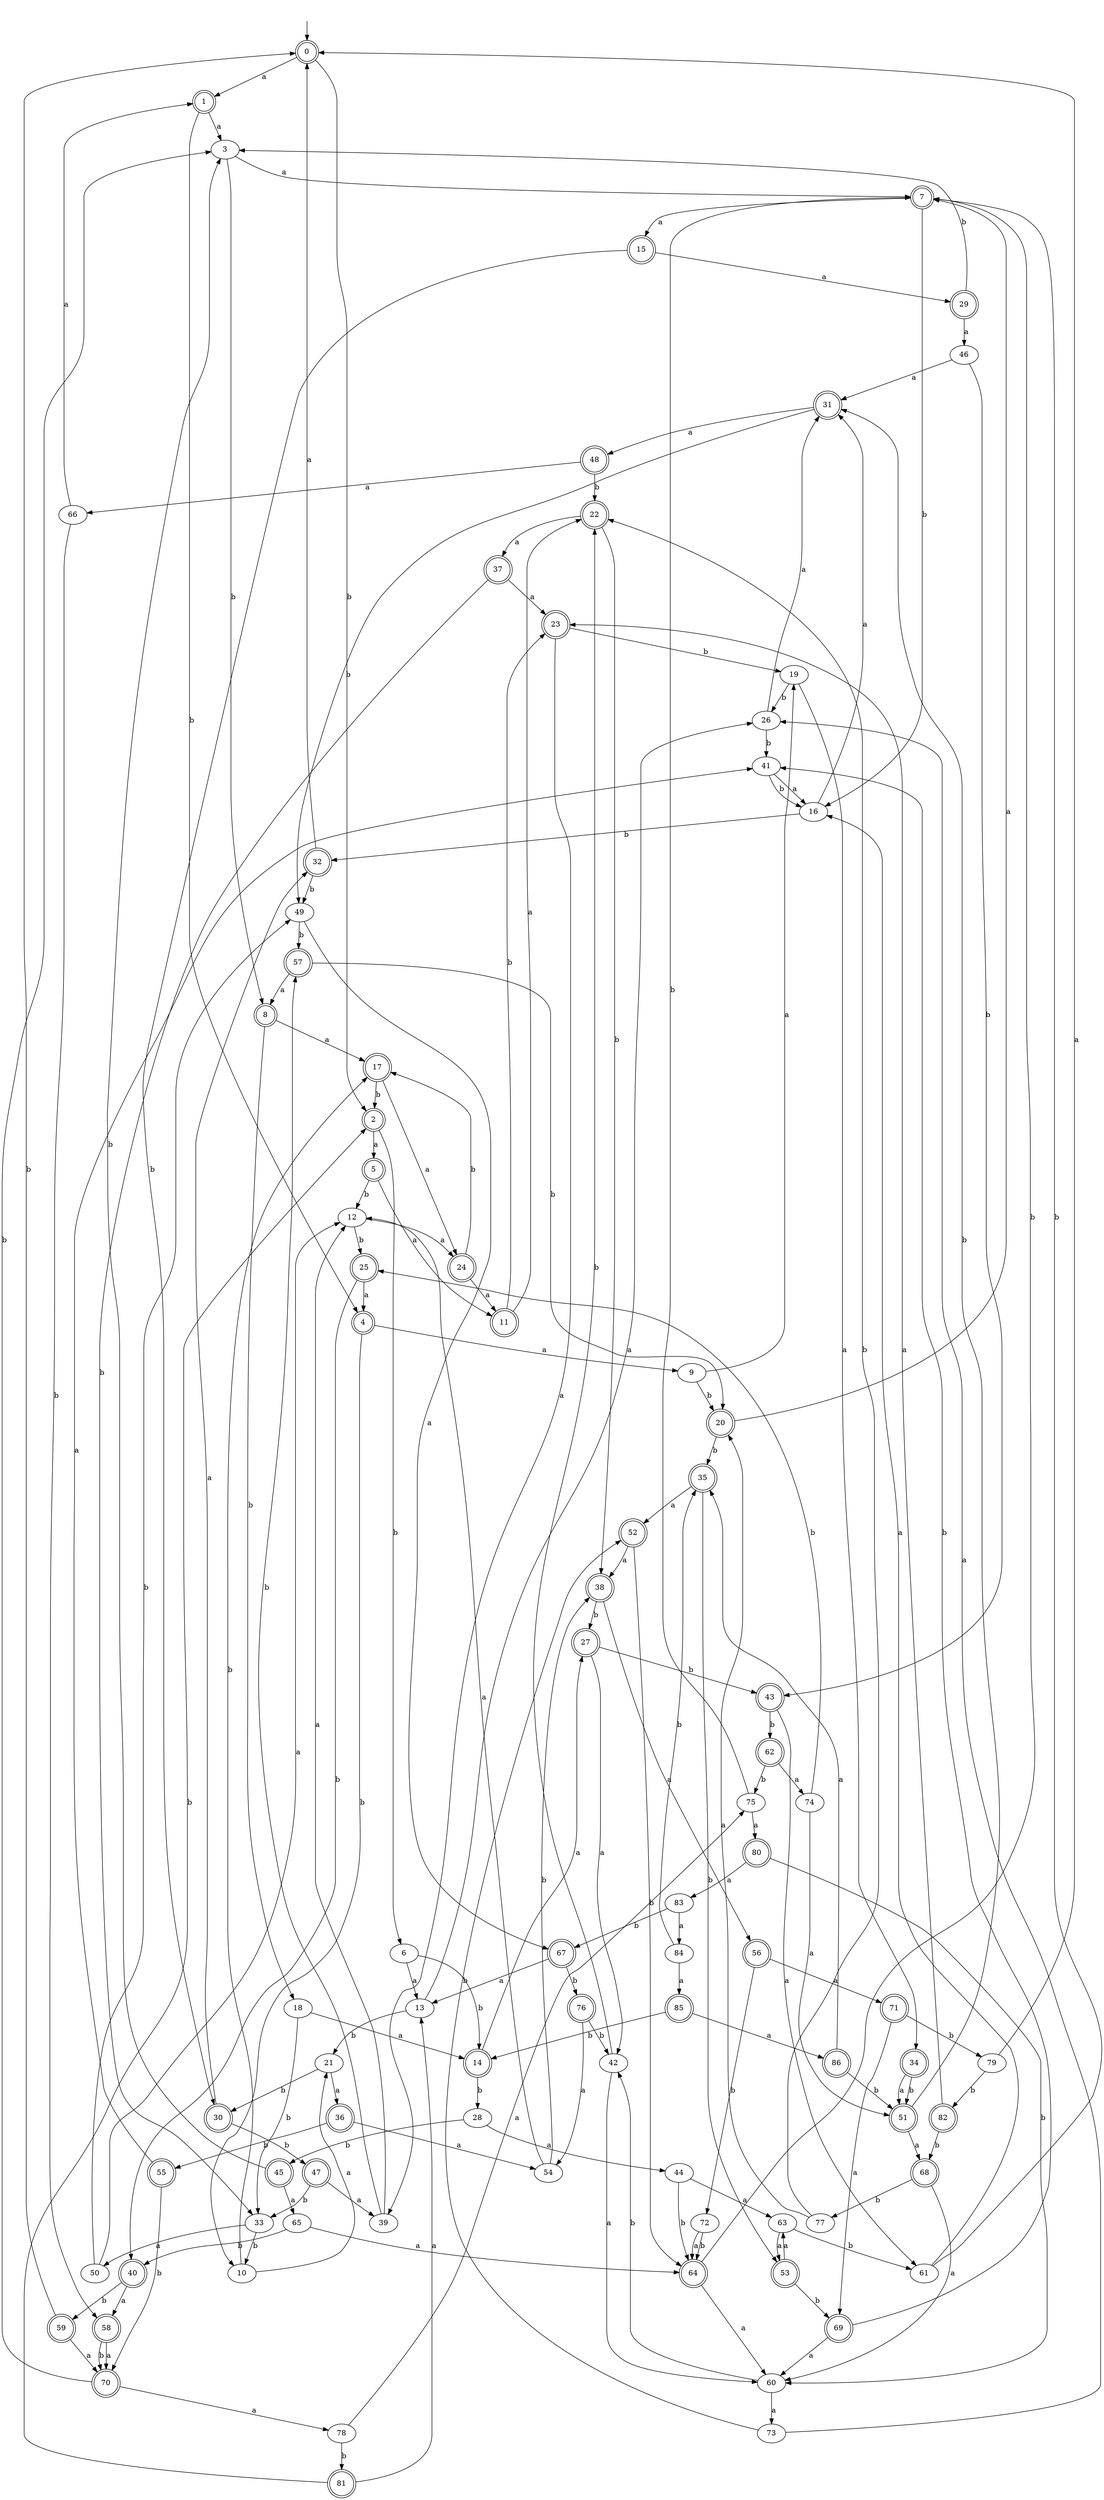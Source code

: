 digraph RandomDFA {
  __start0 [label="", shape=none];
  __start0 -> 0 [label=""];
  0 [shape=circle] [shape=doublecircle]
  0 -> 1 [label="a"]
  0 -> 2 [label="b"]
  1 [shape=doublecircle]
  1 -> 3 [label="a"]
  1 -> 4 [label="b"]
  2 [shape=doublecircle]
  2 -> 5 [label="a"]
  2 -> 6 [label="b"]
  3
  3 -> 7 [label="a"]
  3 -> 8 [label="b"]
  4 [shape=doublecircle]
  4 -> 9 [label="a"]
  4 -> 10 [label="b"]
  5 [shape=doublecircle]
  5 -> 11 [label="a"]
  5 -> 12 [label="b"]
  6
  6 -> 13 [label="a"]
  6 -> 14 [label="b"]
  7 [shape=doublecircle]
  7 -> 15 [label="a"]
  7 -> 16 [label="b"]
  8 [shape=doublecircle]
  8 -> 17 [label="a"]
  8 -> 18 [label="b"]
  9
  9 -> 19 [label="a"]
  9 -> 20 [label="b"]
  10
  10 -> 21 [label="a"]
  10 -> 17 [label="b"]
  11 [shape=doublecircle]
  11 -> 22 [label="a"]
  11 -> 23 [label="b"]
  12
  12 -> 24 [label="a"]
  12 -> 25 [label="b"]
  13
  13 -> 26 [label="a"]
  13 -> 21 [label="b"]
  14 [shape=doublecircle]
  14 -> 27 [label="a"]
  14 -> 28 [label="b"]
  15 [shape=doublecircle]
  15 -> 29 [label="a"]
  15 -> 30 [label="b"]
  16
  16 -> 31 [label="a"]
  16 -> 32 [label="b"]
  17 [shape=doublecircle]
  17 -> 24 [label="a"]
  17 -> 2 [label="b"]
  18
  18 -> 14 [label="a"]
  18 -> 33 [label="b"]
  19
  19 -> 34 [label="a"]
  19 -> 26 [label="b"]
  20 [shape=doublecircle]
  20 -> 7 [label="a"]
  20 -> 35 [label="b"]
  21
  21 -> 36 [label="a"]
  21 -> 30 [label="b"]
  22 [shape=doublecircle]
  22 -> 37 [label="a"]
  22 -> 38 [label="b"]
  23 [shape=doublecircle]
  23 -> 39 [label="a"]
  23 -> 19 [label="b"]
  24 [shape=doublecircle]
  24 -> 11 [label="a"]
  24 -> 17 [label="b"]
  25 [shape=doublecircle]
  25 -> 4 [label="a"]
  25 -> 40 [label="b"]
  26
  26 -> 31 [label="a"]
  26 -> 41 [label="b"]
  27 [shape=doublecircle]
  27 -> 42 [label="a"]
  27 -> 43 [label="b"]
  28
  28 -> 44 [label="a"]
  28 -> 45 [label="b"]
  29 [shape=doublecircle]
  29 -> 46 [label="a"]
  29 -> 3 [label="b"]
  30 [shape=doublecircle]
  30 -> 32 [label="a"]
  30 -> 47 [label="b"]
  31 [shape=doublecircle]
  31 -> 48 [label="a"]
  31 -> 49 [label="b"]
  32 [shape=doublecircle]
  32 -> 0 [label="a"]
  32 -> 49 [label="b"]
  33
  33 -> 50 [label="a"]
  33 -> 10 [label="b"]
  34 [shape=doublecircle]
  34 -> 51 [label="a"]
  34 -> 51 [label="b"]
  35 [shape=doublecircle]
  35 -> 52 [label="a"]
  35 -> 53 [label="b"]
  36 [shape=doublecircle]
  36 -> 54 [label="a"]
  36 -> 55 [label="b"]
  37 [shape=doublecircle]
  37 -> 23 [label="a"]
  37 -> 33 [label="b"]
  38 [shape=doublecircle]
  38 -> 56 [label="a"]
  38 -> 27 [label="b"]
  39
  39 -> 12 [label="a"]
  39 -> 57 [label="b"]
  40 [shape=doublecircle]
  40 -> 58 [label="a"]
  40 -> 59 [label="b"]
  41
  41 -> 16 [label="a"]
  41 -> 16 [label="b"]
  42
  42 -> 60 [label="a"]
  42 -> 22 [label="b"]
  43 [shape=doublecircle]
  43 -> 61 [label="a"]
  43 -> 62 [label="b"]
  44
  44 -> 63 [label="a"]
  44 -> 64 [label="b"]
  45 [shape=doublecircle]
  45 -> 65 [label="a"]
  45 -> 3 [label="b"]
  46
  46 -> 31 [label="a"]
  46 -> 43 [label="b"]
  47 [shape=doublecircle]
  47 -> 39 [label="a"]
  47 -> 33 [label="b"]
  48 [shape=doublecircle]
  48 -> 66 [label="a"]
  48 -> 22 [label="b"]
  49
  49 -> 67 [label="a"]
  49 -> 57 [label="b"]
  50
  50 -> 12 [label="a"]
  50 -> 49 [label="b"]
  51 [shape=doublecircle]
  51 -> 68 [label="a"]
  51 -> 31 [label="b"]
  52 [shape=doublecircle]
  52 -> 38 [label="a"]
  52 -> 64 [label="b"]
  53 [shape=doublecircle]
  53 -> 63 [label="a"]
  53 -> 69 [label="b"]
  54
  54 -> 12 [label="a"]
  54 -> 38 [label="b"]
  55 [shape=doublecircle]
  55 -> 41 [label="a"]
  55 -> 70 [label="b"]
  56 [shape=doublecircle]
  56 -> 71 [label="a"]
  56 -> 72 [label="b"]
  57 [shape=doublecircle]
  57 -> 8 [label="a"]
  57 -> 20 [label="b"]
  58 [shape=doublecircle]
  58 -> 70 [label="a"]
  58 -> 70 [label="b"]
  59 [shape=doublecircle]
  59 -> 70 [label="a"]
  59 -> 0 [label="b"]
  60
  60 -> 73 [label="a"]
  60 -> 42 [label="b"]
  61
  61 -> 16 [label="a"]
  61 -> 7 [label="b"]
  62 [shape=doublecircle]
  62 -> 74 [label="a"]
  62 -> 75 [label="b"]
  63
  63 -> 53 [label="a"]
  63 -> 61 [label="b"]
  64 [shape=doublecircle]
  64 -> 60 [label="a"]
  64 -> 7 [label="b"]
  65
  65 -> 64 [label="a"]
  65 -> 40 [label="b"]
  66
  66 -> 1 [label="a"]
  66 -> 58 [label="b"]
  67 [shape=doublecircle]
  67 -> 13 [label="a"]
  67 -> 76 [label="b"]
  68 [shape=doublecircle]
  68 -> 60 [label="a"]
  68 -> 77 [label="b"]
  69 [shape=doublecircle]
  69 -> 60 [label="a"]
  69 -> 41 [label="b"]
  70 [shape=doublecircle]
  70 -> 78 [label="a"]
  70 -> 3 [label="b"]
  71 [shape=doublecircle]
  71 -> 69 [label="a"]
  71 -> 79 [label="b"]
  72
  72 -> 64 [label="a"]
  72 -> 64 [label="b"]
  73
  73 -> 26 [label="a"]
  73 -> 52 [label="b"]
  74
  74 -> 51 [label="a"]
  74 -> 25 [label="b"]
  75
  75 -> 80 [label="a"]
  75 -> 7 [label="b"]
  76 [shape=doublecircle]
  76 -> 54 [label="a"]
  76 -> 42 [label="b"]
  77
  77 -> 20 [label="a"]
  77 -> 22 [label="b"]
  78
  78 -> 75 [label="a"]
  78 -> 81 [label="b"]
  79
  79 -> 0 [label="a"]
  79 -> 82 [label="b"]
  80 [shape=doublecircle]
  80 -> 83 [label="a"]
  80 -> 60 [label="b"]
  81 [shape=doublecircle]
  81 -> 13 [label="a"]
  81 -> 2 [label="b"]
  82 [shape=doublecircle]
  82 -> 23 [label="a"]
  82 -> 68 [label="b"]
  83
  83 -> 84 [label="a"]
  83 -> 67 [label="b"]
  84
  84 -> 85 [label="a"]
  84 -> 35 [label="b"]
  85 [shape=doublecircle]
  85 -> 86 [label="a"]
  85 -> 14 [label="b"]
  86 [shape=doublecircle]
  86 -> 35 [label="a"]
  86 -> 51 [label="b"]
}
